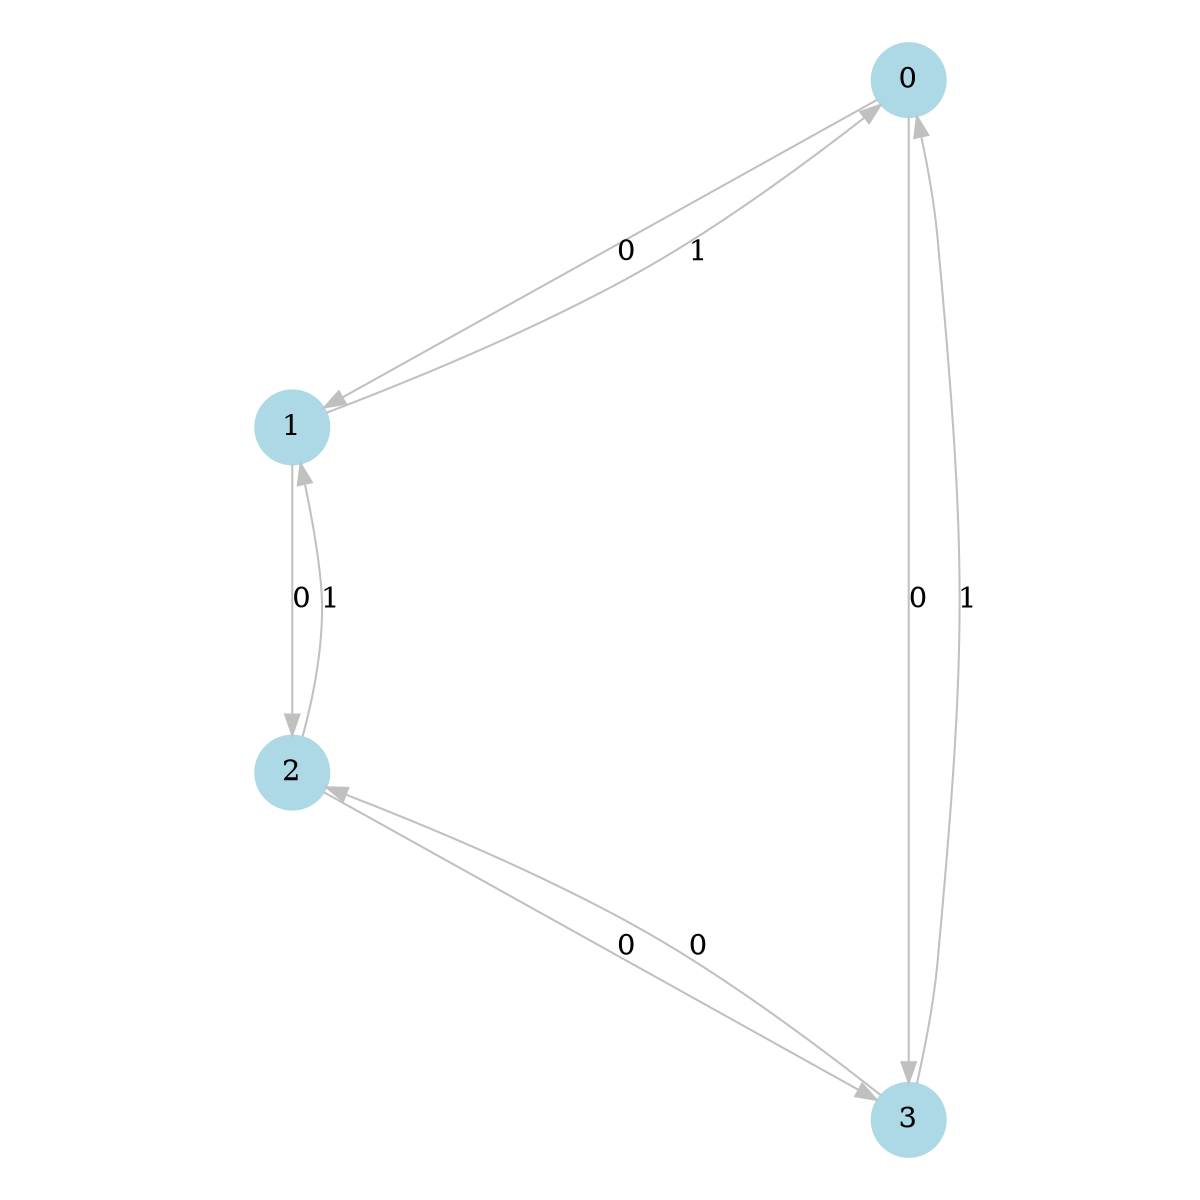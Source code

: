 digraph G {
    node [shape=circle, style=filled, color=lightblue];
    edge [color=gray, penwidth=1];
    size="8,8";
    ratio="fill";
    0 -> 1 [label="0"];
    0 -> 3 [label="0"];
    1 -> 0 [label="1"];
    1 -> 2 [label="0"];
    2 -> 1 [label="1"];
    2 -> 3 [label="0"];
    3 -> 0 [label="1"];
    3 -> 2 [label="0"];
}
